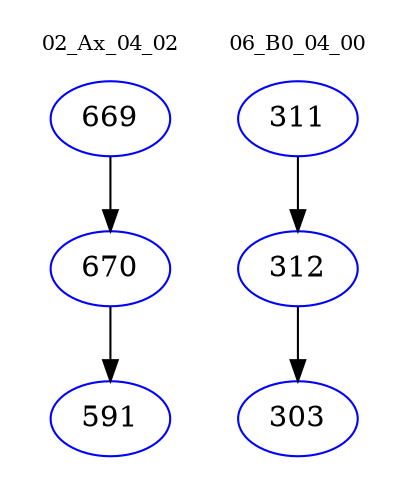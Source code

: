digraph{
subgraph cluster_0 {
color = white
label = "02_Ax_04_02";
fontsize=10;
T0_669 [label="669", color="blue"]
T0_669 -> T0_670 [color="black"]
T0_670 [label="670", color="blue"]
T0_670 -> T0_591 [color="black"]
T0_591 [label="591", color="blue"]
}
subgraph cluster_1 {
color = white
label = "06_B0_04_00";
fontsize=10;
T1_311 [label="311", color="blue"]
T1_311 -> T1_312 [color="black"]
T1_312 [label="312", color="blue"]
T1_312 -> T1_303 [color="black"]
T1_303 [label="303", color="blue"]
}
}

